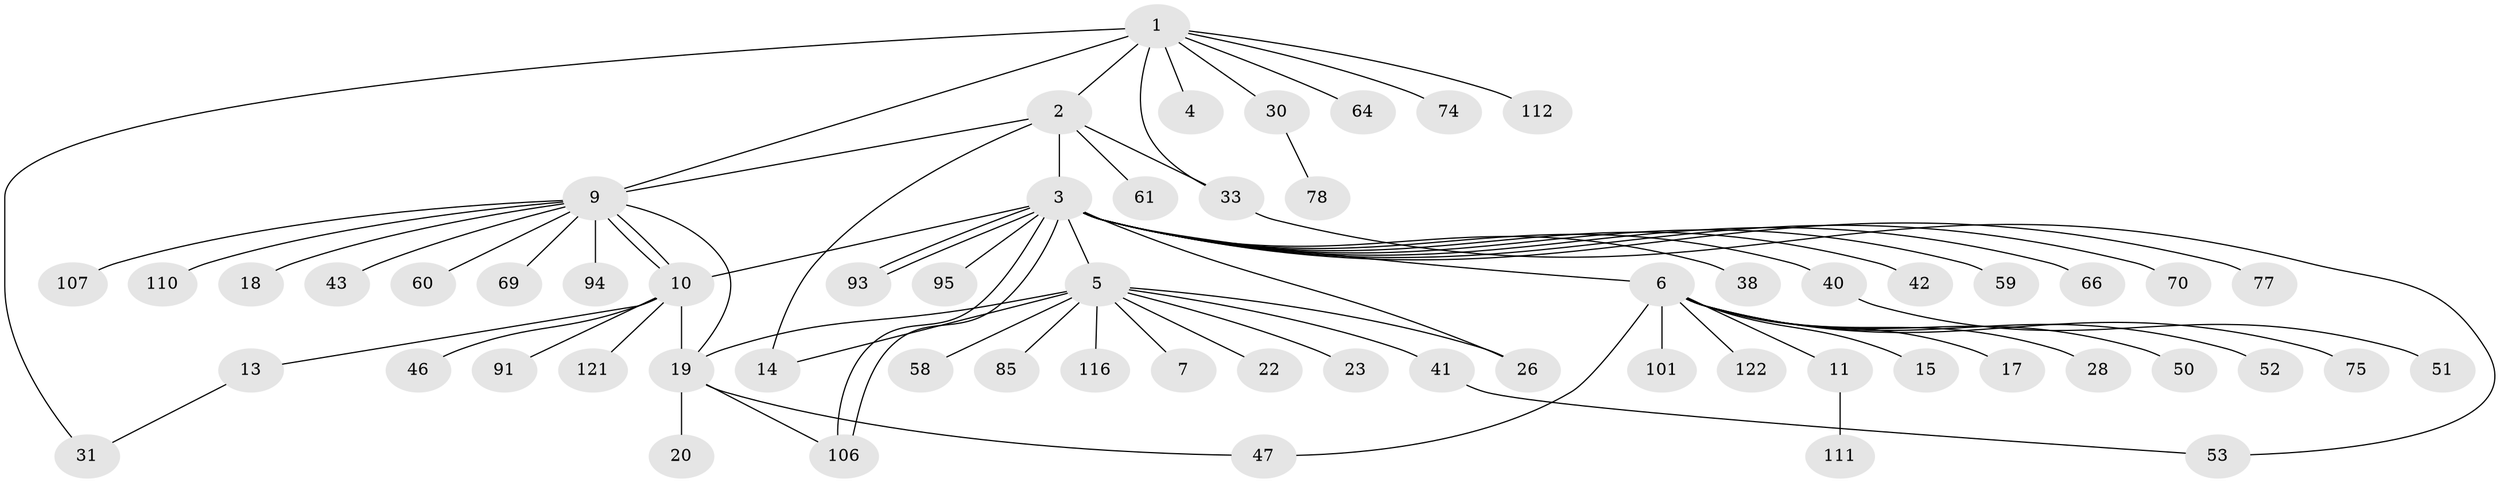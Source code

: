 // original degree distribution, {12: 0.008130081300813009, 11: 0.032520325203252036, 19: 0.008130081300813009, 1: 0.6178861788617886, 13: 0.008130081300813009, 3: 0.0975609756097561, 8: 0.008130081300813009, 2: 0.16260162601626016, 4: 0.04065040650406504, 7: 0.008130081300813009, 5: 0.008130081300813009}
// Generated by graph-tools (version 1.1) at 2025/18/03/04/25 18:18:23]
// undirected, 61 vertices, 74 edges
graph export_dot {
graph [start="1"]
  node [color=gray90,style=filled];
  1 [super="+37+36"];
  2 [super="+8+16+29+25+56+27+113+119+120"];
  3;
  4;
  5;
  6;
  7;
  9;
  10 [super="+55+21+84+96+117+67+35"];
  11 [super="+12"];
  13 [super="+24+48"];
  14 [super="+100"];
  15;
  17;
  18;
  19 [super="+34+32+76+86"];
  20;
  22;
  23;
  26;
  28;
  30;
  31 [super="+123+39"];
  33;
  38;
  40 [super="+72"];
  41 [super="+54"];
  42;
  43;
  46;
  47 [super="+92"];
  50;
  51;
  52;
  53;
  58;
  59 [super="+83"];
  60 [super="+99"];
  61;
  64;
  66;
  69;
  70 [super="+71"];
  74;
  75;
  77;
  78;
  85;
  91;
  93;
  94;
  95;
  101;
  106;
  107;
  110;
  111;
  112;
  116;
  121;
  122;
  1 -- 2 [weight=2];
  1 -- 4;
  1 -- 9;
  1 -- 30;
  1 -- 31;
  1 -- 33;
  1 -- 64;
  1 -- 74;
  1 -- 112;
  2 -- 3 [weight=2];
  2 -- 33;
  2 -- 9;
  2 -- 61;
  2 -- 14;
  3 -- 5;
  3 -- 6;
  3 -- 26;
  3 -- 38;
  3 -- 40;
  3 -- 42;
  3 -- 59;
  3 -- 66;
  3 -- 70;
  3 -- 77;
  3 -- 93;
  3 -- 93;
  3 -- 95;
  3 -- 106;
  3 -- 106;
  3 -- 10 [weight=2];
  5 -- 7;
  5 -- 14;
  5 -- 22;
  5 -- 23;
  5 -- 26;
  5 -- 41;
  5 -- 58;
  5 -- 85;
  5 -- 116;
  5 -- 19;
  6 -- 11;
  6 -- 15;
  6 -- 17;
  6 -- 28;
  6 -- 47;
  6 -- 50;
  6 -- 52;
  6 -- 75;
  6 -- 101;
  6 -- 122;
  9 -- 10 [weight=2];
  9 -- 10;
  9 -- 18;
  9 -- 19;
  9 -- 43;
  9 -- 60;
  9 -- 69;
  9 -- 94;
  9 -- 107;
  9 -- 110;
  10 -- 13;
  10 -- 46;
  10 -- 91;
  10 -- 19;
  10 -- 121;
  11 -- 111;
  13 -- 31;
  19 -- 20;
  19 -- 106;
  19 -- 47;
  30 -- 78;
  33 -- 53;
  40 -- 51;
  41 -- 53;
}
